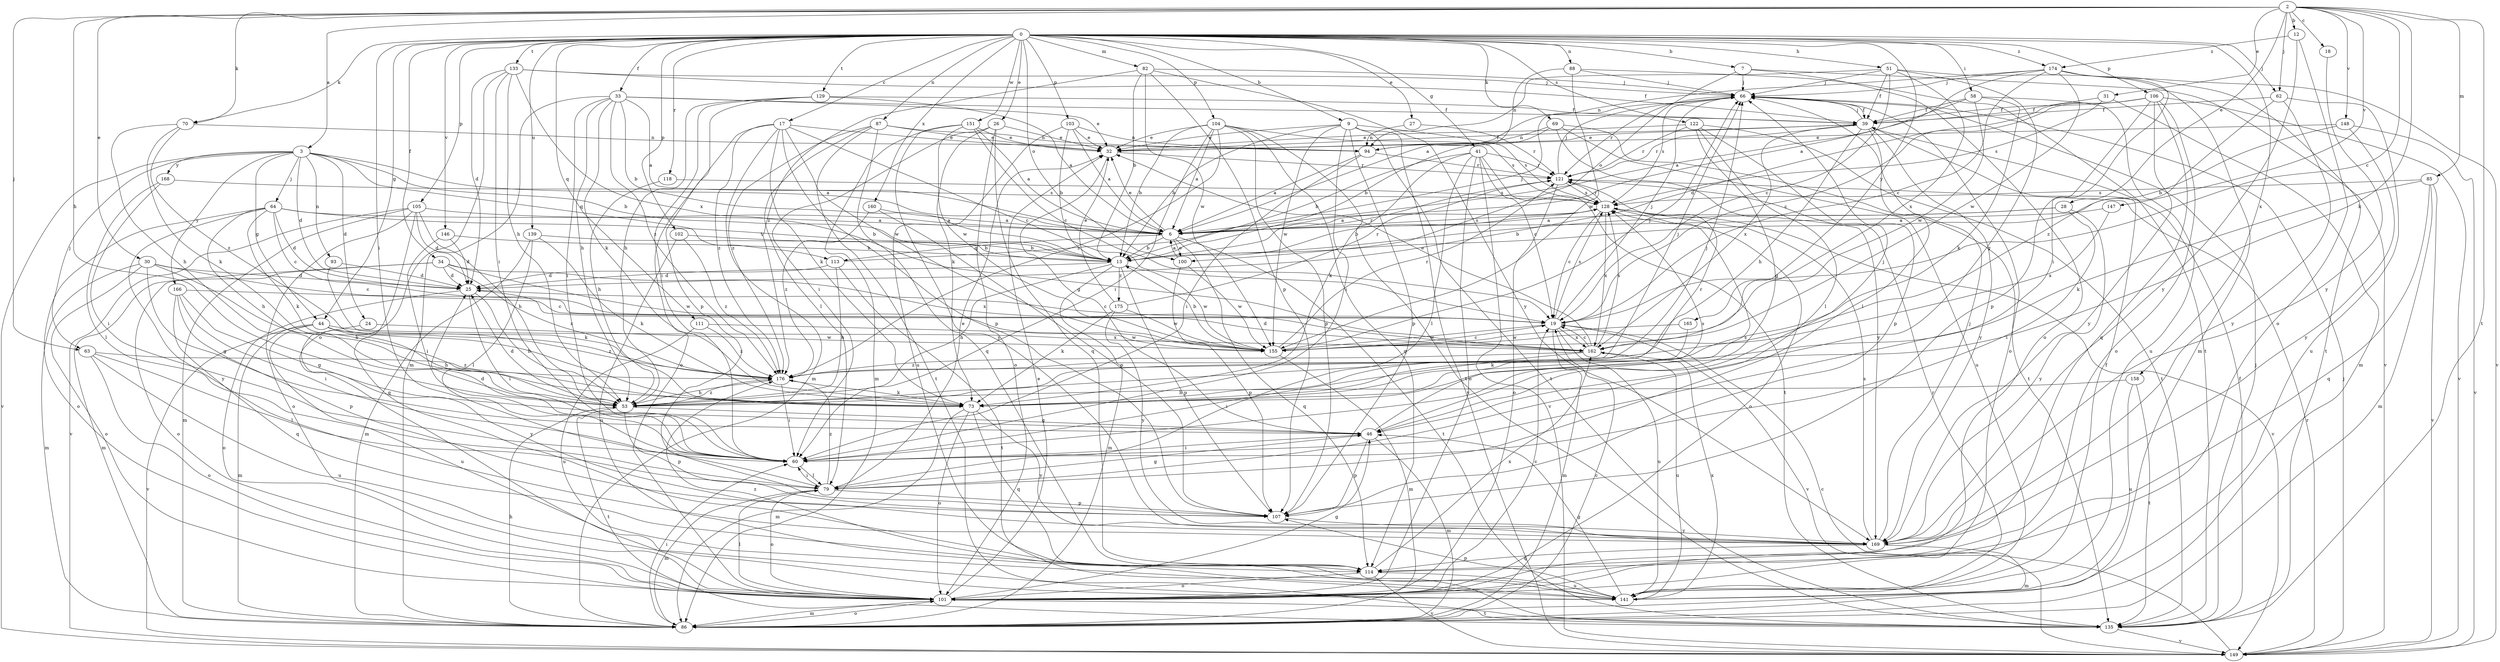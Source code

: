 strict digraph  {
0;
2;
3;
6;
7;
9;
12;
13;
17;
18;
19;
24;
25;
26;
27;
28;
30;
31;
32;
33;
34;
39;
41;
44;
46;
51;
53;
58;
60;
62;
63;
64;
66;
69;
70;
73;
79;
82;
85;
86;
87;
88;
93;
94;
100;
101;
102;
103;
104;
105;
106;
107;
111;
113;
114;
118;
121;
122;
128;
129;
133;
135;
139;
141;
146;
147;
148;
149;
151;
155;
158;
160;
162;
165;
166;
168;
169;
174;
175;
176;
0 -> 7  [label=b];
0 -> 9  [label=b];
0 -> 17  [label=c];
0 -> 26  [label=e];
0 -> 27  [label=e];
0 -> 33  [label=f];
0 -> 34  [label=f];
0 -> 41  [label=g];
0 -> 44  [label=g];
0 -> 51  [label=h];
0 -> 58  [label=i];
0 -> 60  [label=i];
0 -> 62  [label=j];
0 -> 69  [label=k];
0 -> 70  [label=k];
0 -> 82  [label=m];
0 -> 87  [label=n];
0 -> 88  [label=n];
0 -> 100  [label=o];
0 -> 102  [label=p];
0 -> 103  [label=p];
0 -> 104  [label=p];
0 -> 105  [label=p];
0 -> 106  [label=p];
0 -> 111  [label=q];
0 -> 118  [label=r];
0 -> 122  [label=s];
0 -> 129  [label=t];
0 -> 133  [label=t];
0 -> 139  [label=u];
0 -> 146  [label=v];
0 -> 151  [label=w];
0 -> 158  [label=x];
0 -> 160  [label=x];
0 -> 165  [label=y];
0 -> 174  [label=z];
2 -> 3  [label=a];
2 -> 12  [label=b];
2 -> 18  [label=c];
2 -> 19  [label=c];
2 -> 28  [label=e];
2 -> 30  [label=e];
2 -> 31  [label=e];
2 -> 53  [label=h];
2 -> 62  [label=j];
2 -> 63  [label=j];
2 -> 70  [label=k];
2 -> 73  [label=k];
2 -> 85  [label=m];
2 -> 135  [label=t];
2 -> 147  [label=v];
2 -> 148  [label=v];
3 -> 6  [label=a];
3 -> 13  [label=b];
3 -> 24  [label=d];
3 -> 25  [label=d];
3 -> 44  [label=g];
3 -> 63  [label=j];
3 -> 64  [label=j];
3 -> 93  [label=n];
3 -> 113  [label=q];
3 -> 149  [label=v];
3 -> 166  [label=y];
3 -> 168  [label=y];
6 -> 13  [label=b];
6 -> 32  [label=e];
6 -> 100  [label=o];
6 -> 113  [label=q];
6 -> 114  [label=q];
6 -> 128  [label=s];
6 -> 135  [label=t];
7 -> 66  [label=j];
7 -> 100  [label=o];
7 -> 101  [label=o];
7 -> 149  [label=v];
9 -> 13  [label=b];
9 -> 32  [label=e];
9 -> 60  [label=i];
9 -> 107  [label=p];
9 -> 128  [label=s];
9 -> 135  [label=t];
9 -> 149  [label=v];
9 -> 155  [label=w];
12 -> 101  [label=o];
12 -> 169  [label=y];
12 -> 174  [label=z];
13 -> 25  [label=d];
13 -> 53  [label=h];
13 -> 86  [label=m];
13 -> 107  [label=p];
13 -> 121  [label=r];
13 -> 155  [label=w];
13 -> 175  [label=z];
17 -> 19  [label=c];
17 -> 32  [label=e];
17 -> 73  [label=k];
17 -> 86  [label=m];
17 -> 101  [label=o];
17 -> 107  [label=p];
17 -> 155  [label=w];
17 -> 176  [label=z];
18 -> 169  [label=y];
19 -> 66  [label=j];
19 -> 86  [label=m];
19 -> 128  [label=s];
19 -> 141  [label=u];
19 -> 149  [label=v];
19 -> 155  [label=w];
19 -> 162  [label=x];
24 -> 155  [label=w];
24 -> 169  [label=y];
25 -> 19  [label=c];
25 -> 53  [label=h];
25 -> 60  [label=i];
25 -> 101  [label=o];
26 -> 32  [label=e];
26 -> 60  [label=i];
26 -> 73  [label=k];
26 -> 101  [label=o];
26 -> 114  [label=q];
27 -> 94  [label=n];
27 -> 121  [label=r];
28 -> 6  [label=a];
28 -> 13  [label=b];
28 -> 60  [label=i];
28 -> 169  [label=y];
30 -> 19  [label=c];
30 -> 25  [label=d];
30 -> 46  [label=g];
30 -> 73  [label=k];
30 -> 86  [label=m];
30 -> 101  [label=o];
31 -> 39  [label=f];
31 -> 86  [label=m];
31 -> 128  [label=s];
32 -> 39  [label=f];
32 -> 46  [label=g];
32 -> 121  [label=r];
33 -> 6  [label=a];
33 -> 13  [label=b];
33 -> 32  [label=e];
33 -> 39  [label=f];
33 -> 53  [label=h];
33 -> 60  [label=i];
33 -> 73  [label=k];
33 -> 86  [label=m];
33 -> 176  [label=z];
34 -> 25  [label=d];
34 -> 86  [label=m];
34 -> 101  [label=o];
34 -> 155  [label=w];
34 -> 162  [label=x];
34 -> 176  [label=z];
39 -> 32  [label=e];
39 -> 53  [label=h];
39 -> 66  [label=j];
39 -> 79  [label=l];
39 -> 121  [label=r];
39 -> 162  [label=x];
39 -> 169  [label=y];
41 -> 13  [label=b];
41 -> 19  [label=c];
41 -> 73  [label=k];
41 -> 79  [label=l];
41 -> 101  [label=o];
41 -> 121  [label=r];
41 -> 135  [label=t];
41 -> 149  [label=v];
44 -> 53  [label=h];
44 -> 86  [label=m];
44 -> 141  [label=u];
44 -> 149  [label=v];
44 -> 162  [label=x];
44 -> 176  [label=z];
46 -> 60  [label=i];
46 -> 66  [label=j];
46 -> 86  [label=m];
46 -> 107  [label=p];
46 -> 128  [label=s];
51 -> 19  [label=c];
51 -> 39  [label=f];
51 -> 46  [label=g];
51 -> 66  [label=j];
51 -> 86  [label=m];
51 -> 94  [label=n];
51 -> 162  [label=x];
53 -> 25  [label=d];
53 -> 46  [label=g];
53 -> 66  [label=j];
53 -> 107  [label=p];
53 -> 135  [label=t];
53 -> 176  [label=z];
58 -> 6  [label=a];
58 -> 39  [label=f];
58 -> 73  [label=k];
58 -> 141  [label=u];
58 -> 155  [label=w];
60 -> 25  [label=d];
60 -> 79  [label=l];
60 -> 128  [label=s];
62 -> 39  [label=f];
62 -> 141  [label=u];
62 -> 169  [label=y];
62 -> 176  [label=z];
63 -> 79  [label=l];
63 -> 101  [label=o];
63 -> 141  [label=u];
63 -> 176  [label=z];
64 -> 6  [label=a];
64 -> 13  [label=b];
64 -> 19  [label=c];
64 -> 25  [label=d];
64 -> 53  [label=h];
64 -> 73  [label=k];
64 -> 101  [label=o];
64 -> 169  [label=y];
66 -> 39  [label=f];
66 -> 101  [label=o];
66 -> 121  [label=r];
66 -> 128  [label=s];
69 -> 13  [label=b];
69 -> 94  [label=n];
69 -> 135  [label=t];
69 -> 141  [label=u];
69 -> 169  [label=y];
70 -> 53  [label=h];
70 -> 73  [label=k];
70 -> 94  [label=n];
70 -> 176  [label=z];
73 -> 86  [label=m];
73 -> 101  [label=o];
73 -> 114  [label=q];
73 -> 121  [label=r];
73 -> 169  [label=y];
79 -> 32  [label=e];
79 -> 46  [label=g];
79 -> 60  [label=i];
79 -> 86  [label=m];
79 -> 101  [label=o];
79 -> 107  [label=p];
79 -> 176  [label=z];
82 -> 13  [label=b];
82 -> 66  [label=j];
82 -> 107  [label=p];
82 -> 155  [label=w];
82 -> 169  [label=y];
82 -> 176  [label=z];
85 -> 73  [label=k];
85 -> 86  [label=m];
85 -> 114  [label=q];
85 -> 128  [label=s];
85 -> 149  [label=v];
86 -> 19  [label=c];
86 -> 53  [label=h];
86 -> 60  [label=i];
86 -> 101  [label=o];
87 -> 32  [label=e];
87 -> 79  [label=l];
87 -> 94  [label=n];
87 -> 114  [label=q];
87 -> 135  [label=t];
87 -> 176  [label=z];
88 -> 6  [label=a];
88 -> 66  [label=j];
88 -> 135  [label=t];
88 -> 155  [label=w];
93 -> 25  [label=d];
93 -> 73  [label=k];
94 -> 6  [label=a];
94 -> 60  [label=i];
94 -> 121  [label=r];
100 -> 6  [label=a];
100 -> 107  [label=p];
100 -> 155  [label=w];
101 -> 19  [label=c];
101 -> 32  [label=e];
101 -> 46  [label=g];
101 -> 79  [label=l];
101 -> 86  [label=m];
101 -> 135  [label=t];
102 -> 13  [label=b];
102 -> 141  [label=u];
102 -> 176  [label=z];
103 -> 6  [label=a];
103 -> 13  [label=b];
103 -> 32  [label=e];
103 -> 94  [label=n];
103 -> 141  [label=u];
104 -> 6  [label=a];
104 -> 13  [label=b];
104 -> 32  [label=e];
104 -> 60  [label=i];
104 -> 107  [label=p];
104 -> 114  [label=q];
104 -> 128  [label=s];
104 -> 135  [label=t];
104 -> 176  [label=z];
105 -> 6  [label=a];
105 -> 25  [label=d];
105 -> 53  [label=h];
105 -> 86  [label=m];
105 -> 101  [label=o];
105 -> 114  [label=q];
105 -> 149  [label=v];
106 -> 19  [label=c];
106 -> 25  [label=d];
106 -> 39  [label=f];
106 -> 101  [label=o];
106 -> 107  [label=p];
106 -> 114  [label=q];
106 -> 149  [label=v];
106 -> 169  [label=y];
107 -> 169  [label=y];
111 -> 141  [label=u];
111 -> 155  [label=w];
111 -> 176  [label=z];
113 -> 25  [label=d];
113 -> 53  [label=h];
113 -> 66  [label=j];
113 -> 135  [label=t];
114 -> 101  [label=o];
114 -> 141  [label=u];
114 -> 149  [label=v];
114 -> 162  [label=x];
118 -> 53  [label=h];
118 -> 128  [label=s];
121 -> 66  [label=j];
121 -> 101  [label=o];
121 -> 128  [label=s];
122 -> 32  [label=e];
122 -> 46  [label=g];
122 -> 79  [label=l];
122 -> 107  [label=p];
122 -> 121  [label=r];
122 -> 135  [label=t];
128 -> 6  [label=a];
128 -> 13  [label=b];
128 -> 19  [label=c];
128 -> 101  [label=o];
128 -> 121  [label=r];
128 -> 149  [label=v];
128 -> 162  [label=x];
129 -> 6  [label=a];
129 -> 39  [label=f];
129 -> 53  [label=h];
129 -> 60  [label=i];
129 -> 107  [label=p];
133 -> 25  [label=d];
133 -> 39  [label=f];
133 -> 53  [label=h];
133 -> 60  [label=i];
133 -> 66  [label=j];
133 -> 101  [label=o];
133 -> 162  [label=x];
135 -> 39  [label=f];
135 -> 66  [label=j];
135 -> 149  [label=v];
139 -> 13  [label=b];
139 -> 73  [label=k];
139 -> 79  [label=l];
139 -> 86  [label=m];
141 -> 39  [label=f];
141 -> 46  [label=g];
141 -> 107  [label=p];
141 -> 121  [label=r];
141 -> 162  [label=x];
141 -> 176  [label=z];
146 -> 13  [label=b];
146 -> 25  [label=d];
146 -> 60  [label=i];
147 -> 6  [label=a];
147 -> 162  [label=x];
148 -> 13  [label=b];
148 -> 32  [label=e];
148 -> 149  [label=v];
148 -> 169  [label=y];
149 -> 19  [label=c];
149 -> 66  [label=j];
149 -> 121  [label=r];
151 -> 6  [label=a];
151 -> 19  [label=c];
151 -> 32  [label=e];
151 -> 86  [label=m];
151 -> 155  [label=w];
151 -> 169  [label=y];
155 -> 13  [label=b];
155 -> 19  [label=c];
155 -> 66  [label=j];
155 -> 86  [label=m];
155 -> 121  [label=r];
158 -> 53  [label=h];
158 -> 135  [label=t];
158 -> 141  [label=u];
160 -> 6  [label=a];
160 -> 107  [label=p];
160 -> 176  [label=z];
162 -> 19  [label=c];
162 -> 25  [label=d];
162 -> 32  [label=e];
162 -> 60  [label=i];
162 -> 128  [label=s];
162 -> 141  [label=u];
162 -> 176  [label=z];
165 -> 73  [label=k];
165 -> 155  [label=w];
166 -> 19  [label=c];
166 -> 46  [label=g];
166 -> 60  [label=i];
166 -> 107  [label=p];
166 -> 114  [label=q];
168 -> 60  [label=i];
168 -> 79  [label=l];
168 -> 128  [label=s];
169 -> 66  [label=j];
169 -> 86  [label=m];
169 -> 114  [label=q];
169 -> 128  [label=s];
174 -> 6  [label=a];
174 -> 19  [label=c];
174 -> 60  [label=i];
174 -> 66  [label=j];
174 -> 94  [label=n];
174 -> 135  [label=t];
174 -> 149  [label=v];
174 -> 155  [label=w];
175 -> 32  [label=e];
175 -> 73  [label=k];
175 -> 121  [label=r];
175 -> 155  [label=w];
175 -> 169  [label=y];
176 -> 53  [label=h];
176 -> 60  [label=i];
176 -> 66  [label=j];
176 -> 73  [label=k];
}
